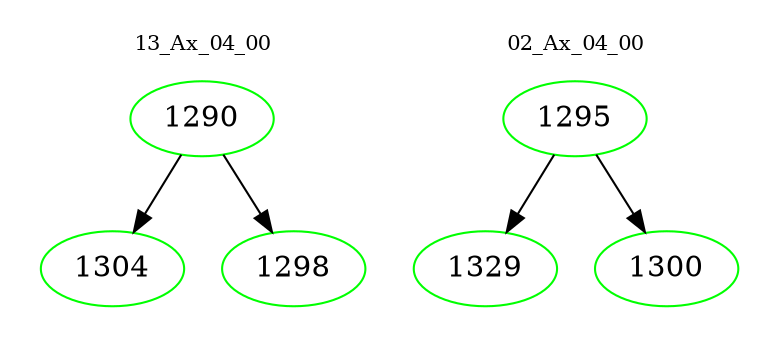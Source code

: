 digraph{
subgraph cluster_0 {
color = white
label = "13_Ax_04_00";
fontsize=10;
T0_1290 [label="1290", color="green"]
T0_1290 -> T0_1304 [color="black"]
T0_1304 [label="1304", color="green"]
T0_1290 -> T0_1298 [color="black"]
T0_1298 [label="1298", color="green"]
}
subgraph cluster_1 {
color = white
label = "02_Ax_04_00";
fontsize=10;
T1_1295 [label="1295", color="green"]
T1_1295 -> T1_1329 [color="black"]
T1_1329 [label="1329", color="green"]
T1_1295 -> T1_1300 [color="black"]
T1_1300 [label="1300", color="green"]
}
}
